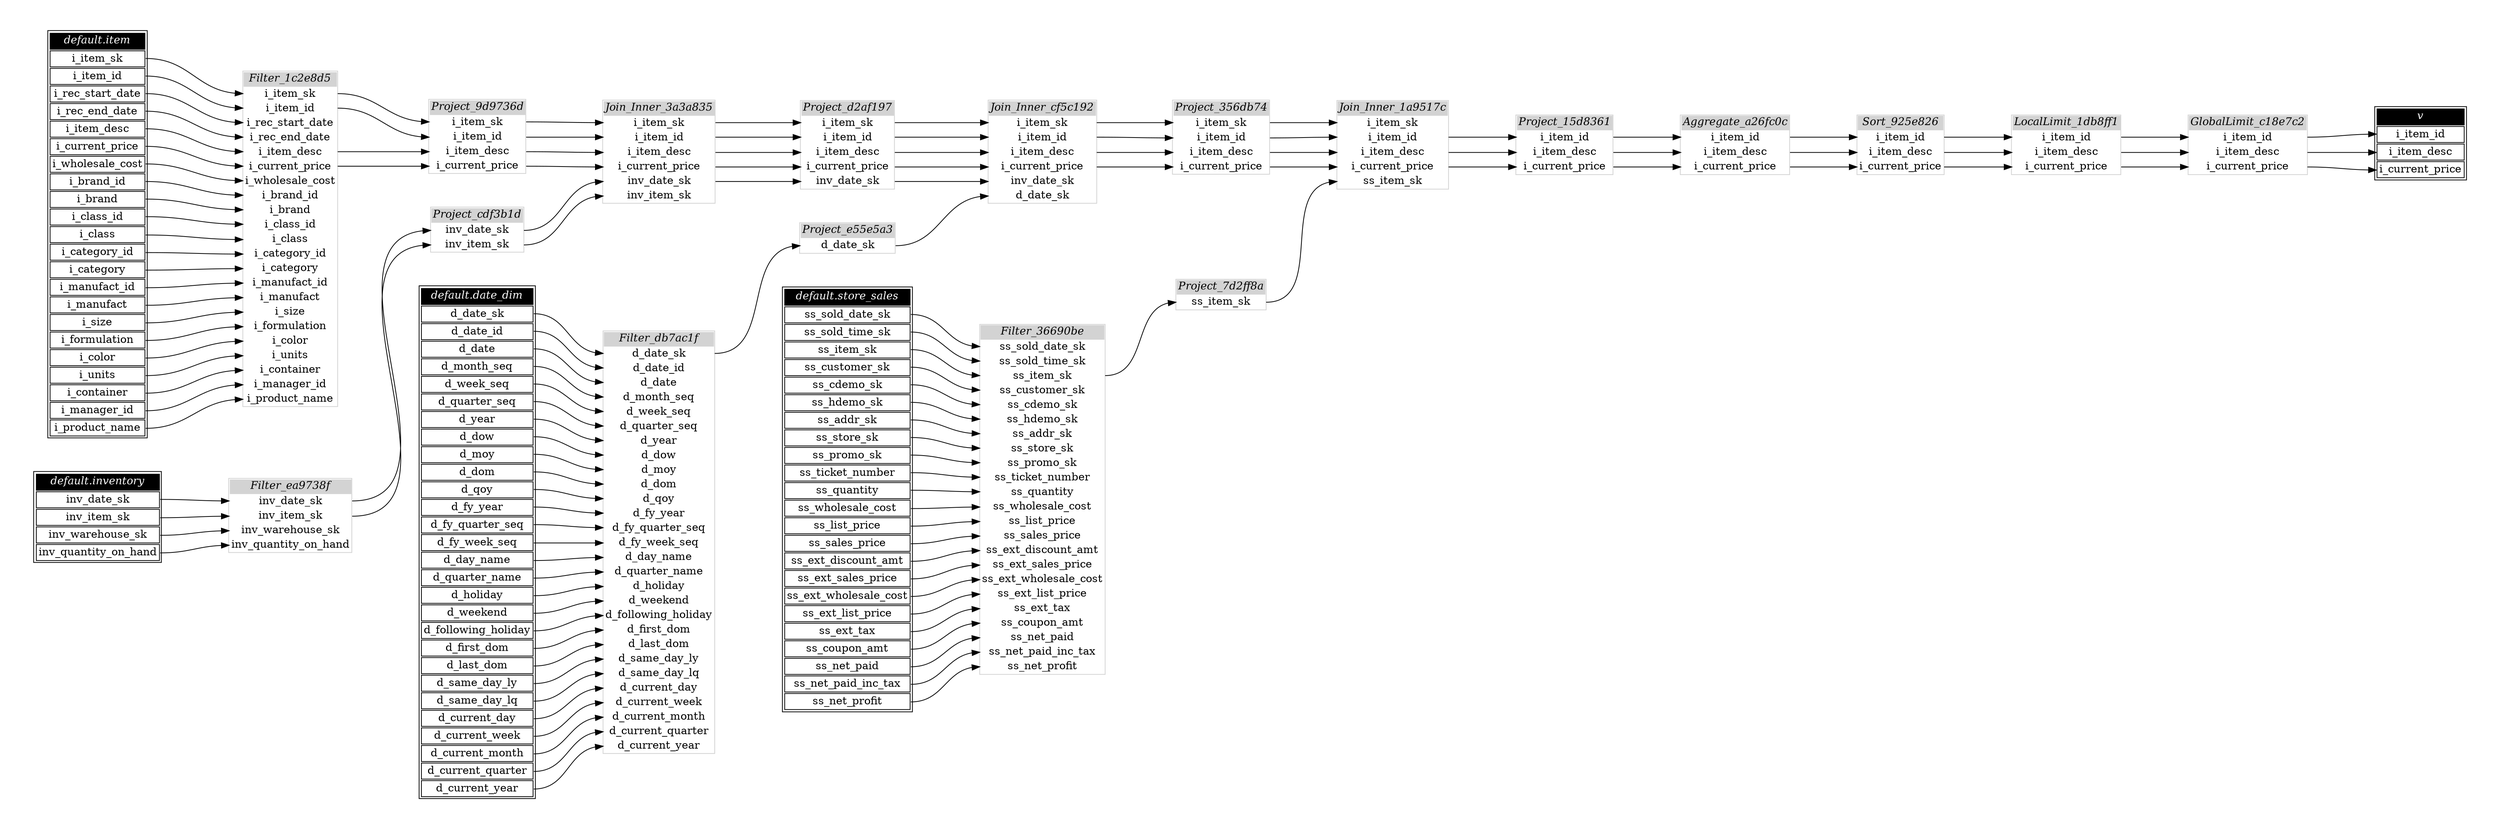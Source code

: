 // Automatically generated by TPCDSFlowTestSuite


digraph {
  graph [pad="0.5" nodesep="0.5" ranksep="1" fontname="Helvetica" rankdir=LR];
  node [shape=plaintext]

  
"Aggregate_a26fc0c" [label=<
<table color="lightgray" border="1" cellborder="0" cellspacing="0">
  <tr><td bgcolor="lightgray" port="nodeName"><i>Aggregate_a26fc0c</i></td></tr>
  <tr><td port="0">i_item_id</td></tr>
<tr><td port="1">i_item_desc</td></tr>
<tr><td port="2">i_current_price</td></tr>
</table>>];
     

"Filter_1c2e8d5" [label=<
<table color="lightgray" border="1" cellborder="0" cellspacing="0">
  <tr><td bgcolor="lightgray" port="nodeName"><i>Filter_1c2e8d5</i></td></tr>
  <tr><td port="0">i_item_sk</td></tr>
<tr><td port="1">i_item_id</td></tr>
<tr><td port="2">i_rec_start_date</td></tr>
<tr><td port="3">i_rec_end_date</td></tr>
<tr><td port="4">i_item_desc</td></tr>
<tr><td port="5">i_current_price</td></tr>
<tr><td port="6">i_wholesale_cost</td></tr>
<tr><td port="7">i_brand_id</td></tr>
<tr><td port="8">i_brand</td></tr>
<tr><td port="9">i_class_id</td></tr>
<tr><td port="10">i_class</td></tr>
<tr><td port="11">i_category_id</td></tr>
<tr><td port="12">i_category</td></tr>
<tr><td port="13">i_manufact_id</td></tr>
<tr><td port="14">i_manufact</td></tr>
<tr><td port="15">i_size</td></tr>
<tr><td port="16">i_formulation</td></tr>
<tr><td port="17">i_color</td></tr>
<tr><td port="18">i_units</td></tr>
<tr><td port="19">i_container</td></tr>
<tr><td port="20">i_manager_id</td></tr>
<tr><td port="21">i_product_name</td></tr>
</table>>];
     

"Filter_36690be" [label=<
<table color="lightgray" border="1" cellborder="0" cellspacing="0">
  <tr><td bgcolor="lightgray" port="nodeName"><i>Filter_36690be</i></td></tr>
  <tr><td port="0">ss_sold_date_sk</td></tr>
<tr><td port="1">ss_sold_time_sk</td></tr>
<tr><td port="2">ss_item_sk</td></tr>
<tr><td port="3">ss_customer_sk</td></tr>
<tr><td port="4">ss_cdemo_sk</td></tr>
<tr><td port="5">ss_hdemo_sk</td></tr>
<tr><td port="6">ss_addr_sk</td></tr>
<tr><td port="7">ss_store_sk</td></tr>
<tr><td port="8">ss_promo_sk</td></tr>
<tr><td port="9">ss_ticket_number</td></tr>
<tr><td port="10">ss_quantity</td></tr>
<tr><td port="11">ss_wholesale_cost</td></tr>
<tr><td port="12">ss_list_price</td></tr>
<tr><td port="13">ss_sales_price</td></tr>
<tr><td port="14">ss_ext_discount_amt</td></tr>
<tr><td port="15">ss_ext_sales_price</td></tr>
<tr><td port="16">ss_ext_wholesale_cost</td></tr>
<tr><td port="17">ss_ext_list_price</td></tr>
<tr><td port="18">ss_ext_tax</td></tr>
<tr><td port="19">ss_coupon_amt</td></tr>
<tr><td port="20">ss_net_paid</td></tr>
<tr><td port="21">ss_net_paid_inc_tax</td></tr>
<tr><td port="22">ss_net_profit</td></tr>
</table>>];
     

"Filter_db7ac1f" [label=<
<table color="lightgray" border="1" cellborder="0" cellspacing="0">
  <tr><td bgcolor="lightgray" port="nodeName"><i>Filter_db7ac1f</i></td></tr>
  <tr><td port="0">d_date_sk</td></tr>
<tr><td port="1">d_date_id</td></tr>
<tr><td port="2">d_date</td></tr>
<tr><td port="3">d_month_seq</td></tr>
<tr><td port="4">d_week_seq</td></tr>
<tr><td port="5">d_quarter_seq</td></tr>
<tr><td port="6">d_year</td></tr>
<tr><td port="7">d_dow</td></tr>
<tr><td port="8">d_moy</td></tr>
<tr><td port="9">d_dom</td></tr>
<tr><td port="10">d_qoy</td></tr>
<tr><td port="11">d_fy_year</td></tr>
<tr><td port="12">d_fy_quarter_seq</td></tr>
<tr><td port="13">d_fy_week_seq</td></tr>
<tr><td port="14">d_day_name</td></tr>
<tr><td port="15">d_quarter_name</td></tr>
<tr><td port="16">d_holiday</td></tr>
<tr><td port="17">d_weekend</td></tr>
<tr><td port="18">d_following_holiday</td></tr>
<tr><td port="19">d_first_dom</td></tr>
<tr><td port="20">d_last_dom</td></tr>
<tr><td port="21">d_same_day_ly</td></tr>
<tr><td port="22">d_same_day_lq</td></tr>
<tr><td port="23">d_current_day</td></tr>
<tr><td port="24">d_current_week</td></tr>
<tr><td port="25">d_current_month</td></tr>
<tr><td port="26">d_current_quarter</td></tr>
<tr><td port="27">d_current_year</td></tr>
</table>>];
     

"Filter_ea9738f" [label=<
<table color="lightgray" border="1" cellborder="0" cellspacing="0">
  <tr><td bgcolor="lightgray" port="nodeName"><i>Filter_ea9738f</i></td></tr>
  <tr><td port="0">inv_date_sk</td></tr>
<tr><td port="1">inv_item_sk</td></tr>
<tr><td port="2">inv_warehouse_sk</td></tr>
<tr><td port="3">inv_quantity_on_hand</td></tr>
</table>>];
     

"GlobalLimit_c18e7c2" [label=<
<table color="lightgray" border="1" cellborder="0" cellspacing="0">
  <tr><td bgcolor="lightgray" port="nodeName"><i>GlobalLimit_c18e7c2</i></td></tr>
  <tr><td port="0">i_item_id</td></tr>
<tr><td port="1">i_item_desc</td></tr>
<tr><td port="2">i_current_price</td></tr>
</table>>];
     

"Join_Inner_1a9517c" [label=<
<table color="lightgray" border="1" cellborder="0" cellspacing="0">
  <tr><td bgcolor="lightgray" port="nodeName"><i>Join_Inner_1a9517c</i></td></tr>
  <tr><td port="0">i_item_sk</td></tr>
<tr><td port="1">i_item_id</td></tr>
<tr><td port="2">i_item_desc</td></tr>
<tr><td port="3">i_current_price</td></tr>
<tr><td port="4">ss_item_sk</td></tr>
</table>>];
     

"Join_Inner_3a3a835" [label=<
<table color="lightgray" border="1" cellborder="0" cellspacing="0">
  <tr><td bgcolor="lightgray" port="nodeName"><i>Join_Inner_3a3a835</i></td></tr>
  <tr><td port="0">i_item_sk</td></tr>
<tr><td port="1">i_item_id</td></tr>
<tr><td port="2">i_item_desc</td></tr>
<tr><td port="3">i_current_price</td></tr>
<tr><td port="4">inv_date_sk</td></tr>
<tr><td port="5">inv_item_sk</td></tr>
</table>>];
     

"Join_Inner_cf5c192" [label=<
<table color="lightgray" border="1" cellborder="0" cellspacing="0">
  <tr><td bgcolor="lightgray" port="nodeName"><i>Join_Inner_cf5c192</i></td></tr>
  <tr><td port="0">i_item_sk</td></tr>
<tr><td port="1">i_item_id</td></tr>
<tr><td port="2">i_item_desc</td></tr>
<tr><td port="3">i_current_price</td></tr>
<tr><td port="4">inv_date_sk</td></tr>
<tr><td port="5">d_date_sk</td></tr>
</table>>];
     

"LocalLimit_1db8ff1" [label=<
<table color="lightgray" border="1" cellborder="0" cellspacing="0">
  <tr><td bgcolor="lightgray" port="nodeName"><i>LocalLimit_1db8ff1</i></td></tr>
  <tr><td port="0">i_item_id</td></tr>
<tr><td port="1">i_item_desc</td></tr>
<tr><td port="2">i_current_price</td></tr>
</table>>];
     

"Project_15d8361" [label=<
<table color="lightgray" border="1" cellborder="0" cellspacing="0">
  <tr><td bgcolor="lightgray" port="nodeName"><i>Project_15d8361</i></td></tr>
  <tr><td port="0">i_item_id</td></tr>
<tr><td port="1">i_item_desc</td></tr>
<tr><td port="2">i_current_price</td></tr>
</table>>];
     

"Project_356db74" [label=<
<table color="lightgray" border="1" cellborder="0" cellspacing="0">
  <tr><td bgcolor="lightgray" port="nodeName"><i>Project_356db74</i></td></tr>
  <tr><td port="0">i_item_sk</td></tr>
<tr><td port="1">i_item_id</td></tr>
<tr><td port="2">i_item_desc</td></tr>
<tr><td port="3">i_current_price</td></tr>
</table>>];
     

"Project_7d2ff8a" [label=<
<table color="lightgray" border="1" cellborder="0" cellspacing="0">
  <tr><td bgcolor="lightgray" port="nodeName"><i>Project_7d2ff8a</i></td></tr>
  <tr><td port="0">ss_item_sk</td></tr>
</table>>];
     

"Project_9d9736d" [label=<
<table color="lightgray" border="1" cellborder="0" cellspacing="0">
  <tr><td bgcolor="lightgray" port="nodeName"><i>Project_9d9736d</i></td></tr>
  <tr><td port="0">i_item_sk</td></tr>
<tr><td port="1">i_item_id</td></tr>
<tr><td port="2">i_item_desc</td></tr>
<tr><td port="3">i_current_price</td></tr>
</table>>];
     

"Project_cdf3b1d" [label=<
<table color="lightgray" border="1" cellborder="0" cellspacing="0">
  <tr><td bgcolor="lightgray" port="nodeName"><i>Project_cdf3b1d</i></td></tr>
  <tr><td port="0">inv_date_sk</td></tr>
<tr><td port="1">inv_item_sk</td></tr>
</table>>];
     

"Project_d2af197" [label=<
<table color="lightgray" border="1" cellborder="0" cellspacing="0">
  <tr><td bgcolor="lightgray" port="nodeName"><i>Project_d2af197</i></td></tr>
  <tr><td port="0">i_item_sk</td></tr>
<tr><td port="1">i_item_id</td></tr>
<tr><td port="2">i_item_desc</td></tr>
<tr><td port="3">i_current_price</td></tr>
<tr><td port="4">inv_date_sk</td></tr>
</table>>];
     

"Project_e55e5a3" [label=<
<table color="lightgray" border="1" cellborder="0" cellspacing="0">
  <tr><td bgcolor="lightgray" port="nodeName"><i>Project_e55e5a3</i></td></tr>
  <tr><td port="0">d_date_sk</td></tr>
</table>>];
     

"Sort_925e826" [label=<
<table color="lightgray" border="1" cellborder="0" cellspacing="0">
  <tr><td bgcolor="lightgray" port="nodeName"><i>Sort_925e826</i></td></tr>
  <tr><td port="0">i_item_id</td></tr>
<tr><td port="1">i_item_desc</td></tr>
<tr><td port="2">i_current_price</td></tr>
</table>>];
     

"default.date_dim" [color="black" label=<
<table>
  <tr><td bgcolor="black" port="nodeName"><i><font color="white">default.date_dim</font></i></td></tr>
  <tr><td port="0">d_date_sk</td></tr>
<tr><td port="1">d_date_id</td></tr>
<tr><td port="2">d_date</td></tr>
<tr><td port="3">d_month_seq</td></tr>
<tr><td port="4">d_week_seq</td></tr>
<tr><td port="5">d_quarter_seq</td></tr>
<tr><td port="6">d_year</td></tr>
<tr><td port="7">d_dow</td></tr>
<tr><td port="8">d_moy</td></tr>
<tr><td port="9">d_dom</td></tr>
<tr><td port="10">d_qoy</td></tr>
<tr><td port="11">d_fy_year</td></tr>
<tr><td port="12">d_fy_quarter_seq</td></tr>
<tr><td port="13">d_fy_week_seq</td></tr>
<tr><td port="14">d_day_name</td></tr>
<tr><td port="15">d_quarter_name</td></tr>
<tr><td port="16">d_holiday</td></tr>
<tr><td port="17">d_weekend</td></tr>
<tr><td port="18">d_following_holiday</td></tr>
<tr><td port="19">d_first_dom</td></tr>
<tr><td port="20">d_last_dom</td></tr>
<tr><td port="21">d_same_day_ly</td></tr>
<tr><td port="22">d_same_day_lq</td></tr>
<tr><td port="23">d_current_day</td></tr>
<tr><td port="24">d_current_week</td></tr>
<tr><td port="25">d_current_month</td></tr>
<tr><td port="26">d_current_quarter</td></tr>
<tr><td port="27">d_current_year</td></tr>
</table>>];
     

"default.inventory" [color="black" label=<
<table>
  <tr><td bgcolor="black" port="nodeName"><i><font color="white">default.inventory</font></i></td></tr>
  <tr><td port="0">inv_date_sk</td></tr>
<tr><td port="1">inv_item_sk</td></tr>
<tr><td port="2">inv_warehouse_sk</td></tr>
<tr><td port="3">inv_quantity_on_hand</td></tr>
</table>>];
     

"default.item" [color="black" label=<
<table>
  <tr><td bgcolor="black" port="nodeName"><i><font color="white">default.item</font></i></td></tr>
  <tr><td port="0">i_item_sk</td></tr>
<tr><td port="1">i_item_id</td></tr>
<tr><td port="2">i_rec_start_date</td></tr>
<tr><td port="3">i_rec_end_date</td></tr>
<tr><td port="4">i_item_desc</td></tr>
<tr><td port="5">i_current_price</td></tr>
<tr><td port="6">i_wholesale_cost</td></tr>
<tr><td port="7">i_brand_id</td></tr>
<tr><td port="8">i_brand</td></tr>
<tr><td port="9">i_class_id</td></tr>
<tr><td port="10">i_class</td></tr>
<tr><td port="11">i_category_id</td></tr>
<tr><td port="12">i_category</td></tr>
<tr><td port="13">i_manufact_id</td></tr>
<tr><td port="14">i_manufact</td></tr>
<tr><td port="15">i_size</td></tr>
<tr><td port="16">i_formulation</td></tr>
<tr><td port="17">i_color</td></tr>
<tr><td port="18">i_units</td></tr>
<tr><td port="19">i_container</td></tr>
<tr><td port="20">i_manager_id</td></tr>
<tr><td port="21">i_product_name</td></tr>
</table>>];
     

"default.store_sales" [color="black" label=<
<table>
  <tr><td bgcolor="black" port="nodeName"><i><font color="white">default.store_sales</font></i></td></tr>
  <tr><td port="0">ss_sold_date_sk</td></tr>
<tr><td port="1">ss_sold_time_sk</td></tr>
<tr><td port="2">ss_item_sk</td></tr>
<tr><td port="3">ss_customer_sk</td></tr>
<tr><td port="4">ss_cdemo_sk</td></tr>
<tr><td port="5">ss_hdemo_sk</td></tr>
<tr><td port="6">ss_addr_sk</td></tr>
<tr><td port="7">ss_store_sk</td></tr>
<tr><td port="8">ss_promo_sk</td></tr>
<tr><td port="9">ss_ticket_number</td></tr>
<tr><td port="10">ss_quantity</td></tr>
<tr><td port="11">ss_wholesale_cost</td></tr>
<tr><td port="12">ss_list_price</td></tr>
<tr><td port="13">ss_sales_price</td></tr>
<tr><td port="14">ss_ext_discount_amt</td></tr>
<tr><td port="15">ss_ext_sales_price</td></tr>
<tr><td port="16">ss_ext_wholesale_cost</td></tr>
<tr><td port="17">ss_ext_list_price</td></tr>
<tr><td port="18">ss_ext_tax</td></tr>
<tr><td port="19">ss_coupon_amt</td></tr>
<tr><td port="20">ss_net_paid</td></tr>
<tr><td port="21">ss_net_paid_inc_tax</td></tr>
<tr><td port="22">ss_net_profit</td></tr>
</table>>];
     

"v" [color="black" label=<
<table>
  <tr><td bgcolor="black" port="nodeName"><i><font color="white">v</font></i></td></tr>
  <tr><td port="0">i_item_id</td></tr>
<tr><td port="1">i_item_desc</td></tr>
<tr><td port="2">i_current_price</td></tr>
</table>>];
     
  "Aggregate_a26fc0c":0 -> "Sort_925e826":0;
"Aggregate_a26fc0c":1 -> "Sort_925e826":1;
"Aggregate_a26fc0c":2 -> "Sort_925e826":2;
"Filter_1c2e8d5":0 -> "Project_9d9736d":0;
"Filter_1c2e8d5":1 -> "Project_9d9736d":1;
"Filter_1c2e8d5":4 -> "Project_9d9736d":2;
"Filter_1c2e8d5":5 -> "Project_9d9736d":3;
"Filter_36690be":2 -> "Project_7d2ff8a":0;
"Filter_db7ac1f":0 -> "Project_e55e5a3":0;
"Filter_ea9738f":0 -> "Project_cdf3b1d":0;
"Filter_ea9738f":1 -> "Project_cdf3b1d":1;
"GlobalLimit_c18e7c2":0 -> "v":0;
"GlobalLimit_c18e7c2":1 -> "v":1;
"GlobalLimit_c18e7c2":2 -> "v":2;
"Join_Inner_1a9517c":1 -> "Project_15d8361":0;
"Join_Inner_1a9517c":2 -> "Project_15d8361":1;
"Join_Inner_1a9517c":3 -> "Project_15d8361":2;
"Join_Inner_3a3a835":0 -> "Project_d2af197":0;
"Join_Inner_3a3a835":1 -> "Project_d2af197":1;
"Join_Inner_3a3a835":2 -> "Project_d2af197":2;
"Join_Inner_3a3a835":3 -> "Project_d2af197":3;
"Join_Inner_3a3a835":4 -> "Project_d2af197":4;
"Join_Inner_cf5c192":0 -> "Project_356db74":0;
"Join_Inner_cf5c192":1 -> "Project_356db74":1;
"Join_Inner_cf5c192":2 -> "Project_356db74":2;
"Join_Inner_cf5c192":3 -> "Project_356db74":3;
"LocalLimit_1db8ff1":0 -> "GlobalLimit_c18e7c2":0;
"LocalLimit_1db8ff1":1 -> "GlobalLimit_c18e7c2":1;
"LocalLimit_1db8ff1":2 -> "GlobalLimit_c18e7c2":2;
"Project_15d8361":0 -> "Aggregate_a26fc0c":0;
"Project_15d8361":1 -> "Aggregate_a26fc0c":1;
"Project_15d8361":2 -> "Aggregate_a26fc0c":2;
"Project_356db74":0 -> "Join_Inner_1a9517c":0;
"Project_356db74":1 -> "Join_Inner_1a9517c":1;
"Project_356db74":2 -> "Join_Inner_1a9517c":2;
"Project_356db74":3 -> "Join_Inner_1a9517c":3;
"Project_7d2ff8a":0 -> "Join_Inner_1a9517c":4;
"Project_9d9736d":0 -> "Join_Inner_3a3a835":0;
"Project_9d9736d":1 -> "Join_Inner_3a3a835":1;
"Project_9d9736d":2 -> "Join_Inner_3a3a835":2;
"Project_9d9736d":3 -> "Join_Inner_3a3a835":3;
"Project_cdf3b1d":0 -> "Join_Inner_3a3a835":4;
"Project_cdf3b1d":1 -> "Join_Inner_3a3a835":5;
"Project_d2af197":0 -> "Join_Inner_cf5c192":0;
"Project_d2af197":1 -> "Join_Inner_cf5c192":1;
"Project_d2af197":2 -> "Join_Inner_cf5c192":2;
"Project_d2af197":3 -> "Join_Inner_cf5c192":3;
"Project_d2af197":4 -> "Join_Inner_cf5c192":4;
"Project_e55e5a3":0 -> "Join_Inner_cf5c192":5;
"Sort_925e826":0 -> "LocalLimit_1db8ff1":0;
"Sort_925e826":1 -> "LocalLimit_1db8ff1":1;
"Sort_925e826":2 -> "LocalLimit_1db8ff1":2;
"default.date_dim":0 -> "Filter_db7ac1f":0;
"default.date_dim":1 -> "Filter_db7ac1f":1;
"default.date_dim":10 -> "Filter_db7ac1f":10;
"default.date_dim":11 -> "Filter_db7ac1f":11;
"default.date_dim":12 -> "Filter_db7ac1f":12;
"default.date_dim":13 -> "Filter_db7ac1f":13;
"default.date_dim":14 -> "Filter_db7ac1f":14;
"default.date_dim":15 -> "Filter_db7ac1f":15;
"default.date_dim":16 -> "Filter_db7ac1f":16;
"default.date_dim":17 -> "Filter_db7ac1f":17;
"default.date_dim":18 -> "Filter_db7ac1f":18;
"default.date_dim":19 -> "Filter_db7ac1f":19;
"default.date_dim":2 -> "Filter_db7ac1f":2;
"default.date_dim":20 -> "Filter_db7ac1f":20;
"default.date_dim":21 -> "Filter_db7ac1f":21;
"default.date_dim":22 -> "Filter_db7ac1f":22;
"default.date_dim":23 -> "Filter_db7ac1f":23;
"default.date_dim":24 -> "Filter_db7ac1f":24;
"default.date_dim":25 -> "Filter_db7ac1f":25;
"default.date_dim":26 -> "Filter_db7ac1f":26;
"default.date_dim":27 -> "Filter_db7ac1f":27;
"default.date_dim":3 -> "Filter_db7ac1f":3;
"default.date_dim":4 -> "Filter_db7ac1f":4;
"default.date_dim":5 -> "Filter_db7ac1f":5;
"default.date_dim":6 -> "Filter_db7ac1f":6;
"default.date_dim":7 -> "Filter_db7ac1f":7;
"default.date_dim":8 -> "Filter_db7ac1f":8;
"default.date_dim":9 -> "Filter_db7ac1f":9;
"default.inventory":0 -> "Filter_ea9738f":0;
"default.inventory":1 -> "Filter_ea9738f":1;
"default.inventory":2 -> "Filter_ea9738f":2;
"default.inventory":3 -> "Filter_ea9738f":3;
"default.item":0 -> "Filter_1c2e8d5":0;
"default.item":1 -> "Filter_1c2e8d5":1;
"default.item":10 -> "Filter_1c2e8d5":10;
"default.item":11 -> "Filter_1c2e8d5":11;
"default.item":12 -> "Filter_1c2e8d5":12;
"default.item":13 -> "Filter_1c2e8d5":13;
"default.item":14 -> "Filter_1c2e8d5":14;
"default.item":15 -> "Filter_1c2e8d5":15;
"default.item":16 -> "Filter_1c2e8d5":16;
"default.item":17 -> "Filter_1c2e8d5":17;
"default.item":18 -> "Filter_1c2e8d5":18;
"default.item":19 -> "Filter_1c2e8d5":19;
"default.item":2 -> "Filter_1c2e8d5":2;
"default.item":20 -> "Filter_1c2e8d5":20;
"default.item":21 -> "Filter_1c2e8d5":21;
"default.item":3 -> "Filter_1c2e8d5":3;
"default.item":4 -> "Filter_1c2e8d5":4;
"default.item":5 -> "Filter_1c2e8d5":5;
"default.item":6 -> "Filter_1c2e8d5":6;
"default.item":7 -> "Filter_1c2e8d5":7;
"default.item":8 -> "Filter_1c2e8d5":8;
"default.item":9 -> "Filter_1c2e8d5":9;
"default.store_sales":0 -> "Filter_36690be":0;
"default.store_sales":1 -> "Filter_36690be":1;
"default.store_sales":10 -> "Filter_36690be":10;
"default.store_sales":11 -> "Filter_36690be":11;
"default.store_sales":12 -> "Filter_36690be":12;
"default.store_sales":13 -> "Filter_36690be":13;
"default.store_sales":14 -> "Filter_36690be":14;
"default.store_sales":15 -> "Filter_36690be":15;
"default.store_sales":16 -> "Filter_36690be":16;
"default.store_sales":17 -> "Filter_36690be":17;
"default.store_sales":18 -> "Filter_36690be":18;
"default.store_sales":19 -> "Filter_36690be":19;
"default.store_sales":2 -> "Filter_36690be":2;
"default.store_sales":20 -> "Filter_36690be":20;
"default.store_sales":21 -> "Filter_36690be":21;
"default.store_sales":22 -> "Filter_36690be":22;
"default.store_sales":3 -> "Filter_36690be":3;
"default.store_sales":4 -> "Filter_36690be":4;
"default.store_sales":5 -> "Filter_36690be":5;
"default.store_sales":6 -> "Filter_36690be":6;
"default.store_sales":7 -> "Filter_36690be":7;
"default.store_sales":8 -> "Filter_36690be":8;
"default.store_sales":9 -> "Filter_36690be":9;
}
       